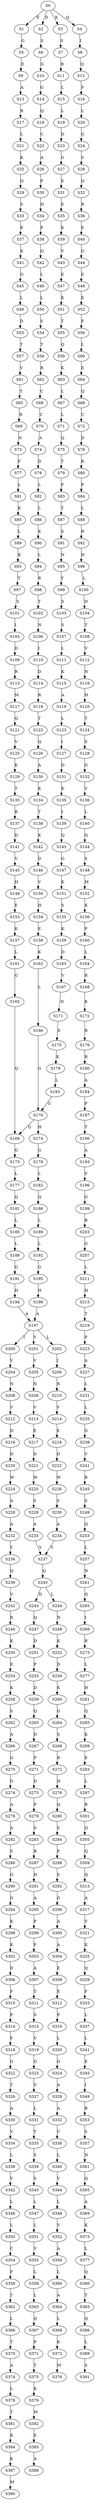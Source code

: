 strict digraph  {
	S0 -> S1 [ label = E ];
	S0 -> S2 [ label = D ];
	S0 -> S3 [ label = K ];
	S0 -> S4 [ label = Q ];
	S1 -> S5 [ label = G ];
	S2 -> S6 [ label = S ];
	S3 -> S7 [ label = S ];
	S4 -> S8 [ label = I ];
	S5 -> S9 [ label = E ];
	S6 -> S10 [ label = G ];
	S7 -> S11 [ label = R ];
	S8 -> S12 [ label = Q ];
	S9 -> S13 [ label = A ];
	S10 -> S14 [ label = G ];
	S11 -> S15 [ label = L ];
	S12 -> S16 [ label = F ];
	S13 -> S17 [ label = R ];
	S14 -> S18 [ label = Q ];
	S15 -> S19 [ label = L ];
	S16 -> S20 [ label = L ];
	S17 -> S21 [ label = L ];
	S18 -> S22 [ label = C ];
	S19 -> S23 [ label = D ];
	S20 -> S24 [ label = G ];
	S21 -> S25 [ label = K ];
	S22 -> S26 [ label = A ];
	S23 -> S27 [ label = G ];
	S24 -> S28 [ label = S ];
	S25 -> S29 [ label = Q ];
	S26 -> S30 [ label = P ];
	S27 -> S31 [ label = E ];
	S28 -> S32 [ label = Q ];
	S29 -> S33 [ label = S ];
	S30 -> S34 [ label = H ];
	S31 -> S35 [ label = E ];
	S32 -> S36 [ label = R ];
	S33 -> S37 [ label = E ];
	S34 -> S38 [ label = P ];
	S35 -> S39 [ label = K ];
	S36 -> S40 [ label = E ];
	S37 -> S41 [ label = K ];
	S38 -> S42 [ label = Q ];
	S39 -> S43 [ label = V ];
	S40 -> S44 [ label = G ];
	S41 -> S45 [ label = G ];
	S42 -> S46 [ label = L ];
	S43 -> S47 [ label = E ];
	S44 -> S48 [ label = E ];
	S45 -> S49 [ label = L ];
	S46 -> S50 [ label = L ];
	S47 -> S51 [ label = K ];
	S48 -> S52 [ label = E ];
	S49 -> S53 [ label = D ];
	S50 -> S54 [ label = S ];
	S51 -> S55 [ label = T ];
	S52 -> S56 [ label = F ];
	S53 -> S57 [ label = T ];
	S54 -> S58 [ label = T ];
	S55 -> S59 [ label = Q ];
	S56 -> S60 [ label = L ];
	S57 -> S61 [ label = V ];
	S58 -> S62 [ label = R ];
	S59 -> S63 [ label = K ];
	S60 -> S64 [ label = E ];
	S61 -> S65 [ label = T ];
	S62 -> S66 [ label = C ];
	S63 -> S67 [ label = L ];
	S64 -> S68 [ label = Q ];
	S65 -> S69 [ label = R ];
	S66 -> S70 [ label = C ];
	S67 -> S71 [ label = L ];
	S68 -> S72 [ label = C ];
	S69 -> S73 [ label = N ];
	S70 -> S74 [ label = A ];
	S71 -> S75 [ label = Q ];
	S72 -> S76 [ label = D ];
	S73 -> S77 [ label = F ];
	S74 -> S78 [ label = D ];
	S75 -> S79 [ label = T ];
	S76 -> S80 [ label = R ];
	S77 -> S81 [ label = L ];
	S78 -> S82 [ label = L ];
	S79 -> S83 [ label = F ];
	S80 -> S84 [ label = P ];
	S81 -> S85 [ label = K ];
	S82 -> S86 [ label = L ];
	S83 -> S87 [ label = T ];
	S84 -> S88 [ label = L ];
	S85 -> S89 [ label = L ];
	S86 -> S90 [ label = K ];
	S87 -> S91 [ label = S ];
	S88 -> S92 [ label = R ];
	S89 -> S93 [ label = K ];
	S90 -> S94 [ label = L ];
	S91 -> S95 [ label = N ];
	S92 -> S96 [ label = H ];
	S93 -> S97 [ label = T ];
	S94 -> S98 [ label = R ];
	S95 -> S99 [ label = Y ];
	S96 -> S100 [ label = L ];
	S97 -> S101 [ label = S ];
	S98 -> S102 [ label = T ];
	S99 -> S103 [ label = S ];
	S100 -> S104 [ label = H ];
	S101 -> S105 [ label = I ];
	S102 -> S106 [ label = N ];
	S103 -> S107 [ label = S ];
	S104 -> S108 [ label = T ];
	S105 -> S109 [ label = D ];
	S106 -> S110 [ label = I ];
	S107 -> S111 [ label = L ];
	S108 -> S112 [ label = V ];
	S109 -> S113 [ label = R ];
	S110 -> S114 [ label = D ];
	S111 -> S115 [ label = K ];
	S112 -> S116 [ label = N ];
	S113 -> S117 [ label = M ];
	S114 -> S118 [ label = R ];
	S115 -> S119 [ label = A ];
	S116 -> S120 [ label = H ];
	S117 -> S121 [ label = Q ];
	S118 -> S122 [ label = T ];
	S119 -> S123 [ label = L ];
	S120 -> S124 [ label = T ];
	S121 -> S125 [ label = V ];
	S122 -> S126 [ label = Q ];
	S123 -> S127 [ label = I ];
	S124 -> S128 [ label = S ];
	S125 -> S129 [ label = K ];
	S126 -> S130 [ label = A ];
	S127 -> S131 [ label = D ];
	S128 -> S132 [ label = G ];
	S129 -> S133 [ label = T ];
	S130 -> S134 [ label = K ];
	S131 -> S135 [ label = K ];
	S132 -> S136 [ label = V ];
	S133 -> S137 [ label = R ];
	S134 -> S138 [ label = T ];
	S135 -> S139 [ label = I ];
	S136 -> S140 [ label = L ];
	S137 -> S141 [ label = D ];
	S138 -> S142 [ label = K ];
	S139 -> S143 [ label = Q ];
	S140 -> S144 [ label = Q ];
	S141 -> S145 [ label = V ];
	S142 -> S146 [ label = D ];
	S143 -> S147 [ label = G ];
	S144 -> S148 [ label = S ];
	S145 -> S149 [ label = H ];
	S146 -> S150 [ label = V ];
	S147 -> S151 [ label = K ];
	S148 -> S152 [ label = M ];
	S149 -> S153 [ label = E ];
	S150 -> S154 [ label = H ];
	S151 -> S155 [ label = S ];
	S152 -> S156 [ label = K ];
	S153 -> S157 [ label = K ];
	S154 -> S158 [ label = E ];
	S155 -> S159 [ label = K ];
	S156 -> S160 [ label = P ];
	S157 -> S161 [ label = L ];
	S158 -> S162 [ label = K ];
	S159 -> S163 [ label = D ];
	S160 -> S164 [ label = L ];
	S161 -> S165 [ label = G ];
	S162 -> S166 [ label = L ];
	S163 -> S167 [ label = V ];
	S164 -> S168 [ label = R ];
	S165 -> S169 [ label = Q ];
	S166 -> S170 [ label = G ];
	S167 -> S171 [ label = H ];
	S168 -> S172 [ label = K ];
	S169 -> S173 [ label = G ];
	S170 -> S169 [ label = Q ];
	S170 -> S174 [ label = H ];
	S171 -> S175 [ label = E ];
	S172 -> S176 [ label = R ];
	S173 -> S177 [ label = L ];
	S174 -> S178 [ label = G ];
	S175 -> S179 [ label = K ];
	S176 -> S180 [ label = R ];
	S177 -> S181 [ label = Q ];
	S178 -> S182 [ label = L ];
	S179 -> S183 [ label = L ];
	S180 -> S184 [ label = A ];
	S181 -> S185 [ label = L ];
	S182 -> S186 [ label = Q ];
	S183 -> S170 [ label = G ];
	S184 -> S187 [ label = P ];
	S185 -> S188 [ label = L ];
	S186 -> S189 [ label = L ];
	S187 -> S190 [ label = T ];
	S188 -> S191 [ label = G ];
	S189 -> S192 [ label = L ];
	S190 -> S193 [ label = A ];
	S191 -> S194 [ label = H ];
	S192 -> S195 [ label = G ];
	S193 -> S196 [ label = V ];
	S194 -> S197 [ label = A ];
	S195 -> S198 [ label = H ];
	S196 -> S199 [ label = G ];
	S197 -> S200 [ label = I ];
	S197 -> S201 [ label = V ];
	S197 -> S202 [ label = L ];
	S198 -> S197 [ label = A ];
	S199 -> S203 [ label = R ];
	S200 -> S204 [ label = V ];
	S201 -> S205 [ label = V ];
	S202 -> S206 [ label = I ];
	S203 -> S207 [ label = G ];
	S204 -> S208 [ label = N ];
	S205 -> S209 [ label = N ];
	S206 -> S210 [ label = N ];
	S207 -> S211 [ label = L ];
	S208 -> S212 [ label = V ];
	S209 -> S213 [ label = V ];
	S210 -> S214 [ label = V ];
	S211 -> S215 [ label = H ];
	S212 -> S216 [ label = D ];
	S213 -> S217 [ label = E ];
	S214 -> S218 [ label = E ];
	S215 -> S219 [ label = T ];
	S216 -> S220 [ label = D ];
	S217 -> S221 [ label = D ];
	S218 -> S222 [ label = D ];
	S219 -> S223 [ label = P ];
	S220 -> S224 [ label = W ];
	S221 -> S225 [ label = W ];
	S222 -> S226 [ label = W ];
	S223 -> S227 [ label = A ];
	S224 -> S228 [ label = A ];
	S225 -> S229 [ label = S ];
	S226 -> S230 [ label = S ];
	S227 -> S231 [ label = L ];
	S228 -> S232 [ label = A ];
	S229 -> S233 [ label = A ];
	S230 -> S234 [ label = A ];
	S231 -> S235 [ label = L ];
	S232 -> S236 [ label = Y ];
	S233 -> S237 [ label = Y ];
	S234 -> S237 [ label = Y ];
	S235 -> S238 [ label = G ];
	S236 -> S239 [ label = Q ];
	S237 -> S240 [ label = Q ];
	S238 -> S241 [ label = V ];
	S239 -> S242 [ label = V ];
	S240 -> S243 [ label = D ];
	S240 -> S244 [ label = L ];
	S241 -> S245 [ label = R ];
	S242 -> S246 [ label = R ];
	S243 -> S247 [ label = Q ];
	S244 -> S248 [ label = N ];
	S245 -> S249 [ label = S ];
	S246 -> S250 [ label = K ];
	S247 -> S251 [ label = D ];
	S248 -> S252 [ label = K ];
	S249 -> S253 [ label = Q ];
	S250 -> S254 [ label = E ];
	S251 -> S255 [ label = P ];
	S252 -> S256 [ label = D ];
	S253 -> S257 [ label = L ];
	S254 -> S258 [ label = K ];
	S255 -> S259 [ label = D ];
	S256 -> S260 [ label = K ];
	S257 -> S261 [ label = N ];
	S258 -> S262 [ label = S ];
	S259 -> S263 [ label = Q ];
	S260 -> S264 [ label = G ];
	S261 -> S265 [ label = Q ];
	S262 -> S266 [ label = A ];
	S263 -> S267 [ label = D ];
	S264 -> S268 [ label = S ];
	S265 -> S269 [ label = I ];
	S266 -> S270 [ label = G ];
	S267 -> S271 [ label = P ];
	S268 -> S272 [ label = R ];
	S269 -> S273 [ label = R ];
	S270 -> S274 [ label = G ];
	S271 -> S275 [ label = D ];
	S272 -> S276 [ label = H ];
	S273 -> S277 [ label = L ];
	S274 -> S278 [ label = A ];
	S275 -> S279 [ label = P ];
	S276 -> S280 [ label = Q ];
	S277 -> S281 [ label = H ];
	S278 -> S282 [ label = A ];
	S279 -> S283 [ label = S ];
	S280 -> S284 [ label = S ];
	S281 -> S285 [ label = Q ];
	S282 -> S286 [ label = S ];
	S283 -> S287 [ label = R ];
	S284 -> S288 [ label = P ];
	S285 -> S289 [ label = K ];
	S286 -> S290 [ label = G ];
	S287 -> S291 [ label = H ];
	S288 -> S292 [ label = S ];
	S289 -> S293 [ label = E ];
	S290 -> S294 [ label = G ];
	S291 -> S295 [ label = A ];
	S292 -> S296 [ label = G ];
	S293 -> S297 [ label = L ];
	S294 -> S298 [ label = K ];
	S295 -> S299 [ label = P ];
	S296 -> S300 [ label = A ];
	S297 -> S301 [ label = R ];
	S298 -> S302 [ label = K ];
	S299 -> S303 [ label = F ];
	S300 -> S304 [ label = A ];
	S301 -> S305 [ label = Q ];
	S302 -> S306 [ label = D ];
	S303 -> S307 [ label = A ];
	S304 -> S308 [ label = E ];
	S305 -> S309 [ label = Q ];
	S306 -> S310 [ label = F ];
	S307 -> S311 [ label = T ];
	S308 -> S312 [ label = E ];
	S309 -> S313 [ label = Q ];
	S310 -> S314 [ label = P ];
	S311 -> S315 [ label = S ];
	S312 -> S316 [ label = P ];
	S313 -> S317 [ label = A ];
	S314 -> S318 [ label = F ];
	S315 -> S319 [ label = V ];
	S316 -> S320 [ label = L ];
	S317 -> S321 [ label = V ];
	S318 -> S322 [ label = G ];
	S319 -> S323 [ label = G ];
	S320 -> S324 [ label = G ];
	S321 -> S325 [ label = K ];
	S322 -> S326 [ label = T ];
	S323 -> S327 [ label = V ];
	S324 -> S328 [ label = A ];
	S325 -> S329 [ label = Q ];
	S326 -> S330 [ label = A ];
	S327 -> S331 [ label = L ];
	S328 -> S332 [ label = A ];
	S329 -> S333 [ label = F ];
	S330 -> S334 [ label = V ];
	S331 -> S335 [ label = T ];
	S332 -> S336 [ label = C ];
	S333 -> S337 [ label = L ];
	S334 -> S338 [ label = L ];
	S335 -> S339 [ label = S ];
	S336 -> S340 [ label = L ];
	S337 -> S341 [ label = L ];
	S338 -> S342 [ label = V ];
	S339 -> S343 [ label = S ];
	S340 -> S344 [ label = V ];
	S341 -> S345 [ label = E ];
	S342 -> S346 [ label = L ];
	S343 -> S347 [ label = L ];
	S344 -> S348 [ label = L ];
	S345 -> S349 [ label = I ];
	S346 -> S350 [ label = L ];
	S347 -> S351 [ label = L ];
	S348 -> S352 [ label = V ];
	S349 -> S353 [ label = R ];
	S350 -> S354 [ label = C ];
	S351 -> S355 [ label = V ];
	S352 -> S356 [ label = A ];
	S353 -> S357 [ label = S ];
	S354 -> S358 [ label = F ];
	S355 -> S359 [ label = L ];
	S356 -> S360 [ label = L ];
	S357 -> S361 [ label = N ];
	S358 -> S362 [ label = T ];
	S359 -> S363 [ label = L ];
	S360 -> S364 [ label = A ];
	S361 -> S365 [ label = Q ];
	S362 -> S366 [ label = L ];
	S363 -> S367 [ label = Q ];
	S364 -> S368 [ label = L ];
	S365 -> S369 [ label = A ];
	S366 -> S370 [ label = T ];
	S367 -> S371 [ label = P ];
	S368 -> S372 [ label = K ];
	S369 -> S373 [ label = K ];
	S370 -> S374 [ label = A ];
	S371 -> S375 [ label = T ];
	S372 -> S376 [ label = M ];
	S373 -> S377 [ label = L ];
	S374 -> S378 [ label = L ];
	S375 -> S379 [ label = K ];
	S377 -> S380 [ label = Q ];
	S378 -> S381 [ label = T ];
	S379 -> S382 [ label = M ];
	S380 -> S383 [ label = T ];
	S381 -> S384 [ label = R ];
	S382 -> S385 [ label = E ];
	S383 -> S386 [ label = Q ];
	S384 -> S387 [ label = K ];
	S385 -> S388 [ label = A ];
	S386 -> S389 [ label = L ];
	S387 -> S390 [ label = M ];
	S389 -> S391 [ label = S ];
}
